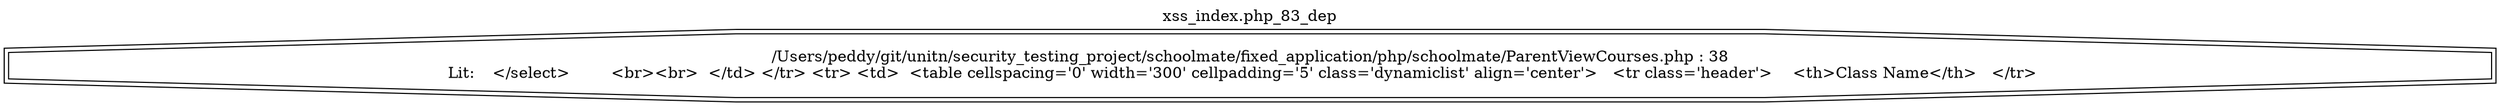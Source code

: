 digraph cfg {
  label="xss_index.php_83_dep";
  labelloc=t;
  n1 [shape=doubleoctagon, label="/Users/peddy/git/unitn/security_testing_project/schoolmate/fixed_application/php/schoolmate/ParentViewCourses.php : 38\nLit: 	 </select>	 <br><br>  </td> </tr> <tr> <td>  <table cellspacing='0' width='300' cellpadding='5' class='dynamiclist' align='center'>   <tr class='header'>	<th>Class Name</th>   </tr>   \n"];
}
